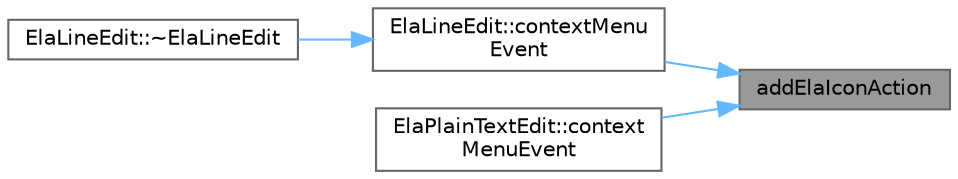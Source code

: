 digraph "addElaIconAction"
{
 // LATEX_PDF_SIZE
  bgcolor="transparent";
  edge [fontname=Helvetica,fontsize=10,labelfontname=Helvetica,labelfontsize=10];
  node [fontname=Helvetica,fontsize=10,shape=box,height=0.2,width=0.4];
  rankdir="RL";
  Node1 [id="Node000001",label="addElaIconAction",height=0.2,width=0.4,color="gray40", fillcolor="grey60", style="filled", fontcolor="black",tooltip="添加带 Ela 图标的动作"];
  Node1 -> Node2 [id="edge1_Node000001_Node000002",dir="back",color="steelblue1",style="solid",tooltip=" "];
  Node2 [id="Node000002",label="ElaLineEdit::contextMenu\lEvent",height=0.2,width=0.4,color="grey40", fillcolor="white", style="filled",URL="$class_ela_line_edit.html#a44332bad57b7f2706a832fd623853492",tooltip=" "];
  Node2 -> Node3 [id="edge2_Node000002_Node000003",dir="back",color="steelblue1",style="solid",tooltip=" "];
  Node3 [id="Node000003",label="ElaLineEdit::~ElaLineEdit",height=0.2,width=0.4,color="grey40", fillcolor="white", style="filled",URL="$class_ela_line_edit.html#a8bff38e5aa38ad71a88f34e1118541f1",tooltip="新增"];
  Node1 -> Node4 [id="edge3_Node000001_Node000004",dir="back",color="steelblue1",style="solid",tooltip=" "];
  Node4 [id="Node000004",label="ElaPlainTextEdit::context\lMenuEvent",height=0.2,width=0.4,color="grey40", fillcolor="white", style="filled",URL="$class_ela_plain_text_edit.html#a44332bad57b7f2706a832fd623853492",tooltip="上下文菜单事件处理"];
}
